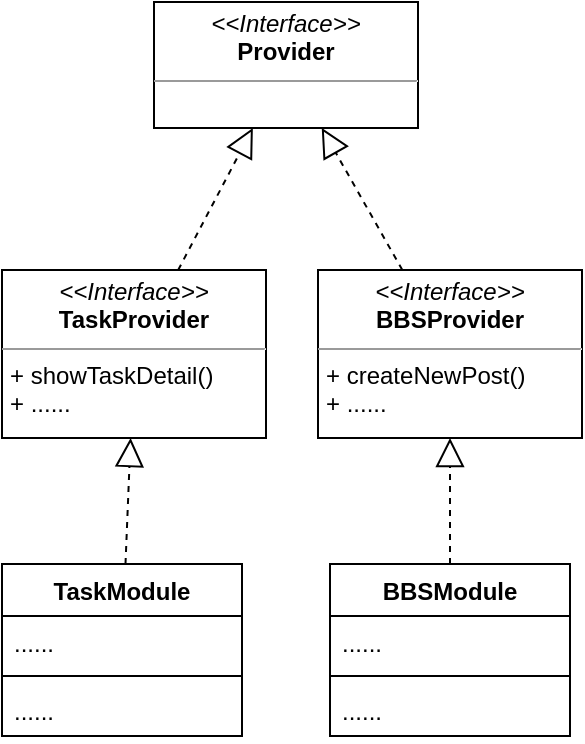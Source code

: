 <mxfile version="17.4.6" type="device"><diagram id="rFraOQ9Nu_gde97Czt9_" name="Page-1"><mxGraphModel dx="1065" dy="661" grid="0" gridSize="10" guides="1" tooltips="1" connect="1" arrows="1" fold="1" page="1" pageScale="1" pageWidth="827" pageHeight="1169" background="none" math="0" shadow="0"><root><mxCell id="0"/><mxCell id="1" parent="0"/><mxCell id="Z9t_vfdlGxZXdkDOSckP-47" value="TaskModule" style="swimlane;fontStyle=1;align=center;verticalAlign=top;childLayout=stackLayout;horizontal=1;startSize=26;horizontalStack=0;resizeParent=1;resizeParentMax=0;resizeLast=0;collapsible=1;marginBottom=0;" vertex="1" parent="1"><mxGeometry x="272" y="648" width="120" height="86" as="geometry"/></mxCell><mxCell id="Z9t_vfdlGxZXdkDOSckP-48" value="......" style="text;strokeColor=none;fillColor=none;align=left;verticalAlign=top;spacingLeft=4;spacingRight=4;overflow=hidden;rotatable=0;points=[[0,0.5],[1,0.5]];portConstraint=eastwest;" vertex="1" parent="Z9t_vfdlGxZXdkDOSckP-47"><mxGeometry y="26" width="120" height="26" as="geometry"/></mxCell><mxCell id="Z9t_vfdlGxZXdkDOSckP-49" value="" style="line;strokeWidth=1;fillColor=none;align=left;verticalAlign=middle;spacingTop=-1;spacingLeft=3;spacingRight=3;rotatable=0;labelPosition=right;points=[];portConstraint=eastwest;" vertex="1" parent="Z9t_vfdlGxZXdkDOSckP-47"><mxGeometry y="52" width="120" height="8" as="geometry"/></mxCell><mxCell id="Z9t_vfdlGxZXdkDOSckP-50" value="......" style="text;strokeColor=none;fillColor=none;align=left;verticalAlign=top;spacingLeft=4;spacingRight=4;overflow=hidden;rotatable=0;points=[[0,0.5],[1,0.5]];portConstraint=eastwest;" vertex="1" parent="Z9t_vfdlGxZXdkDOSckP-47"><mxGeometry y="60" width="120" height="26" as="geometry"/></mxCell><mxCell id="Z9t_vfdlGxZXdkDOSckP-51" value="BBSModule" style="swimlane;fontStyle=1;align=center;verticalAlign=top;childLayout=stackLayout;horizontal=1;startSize=26;horizontalStack=0;resizeParent=1;resizeParentMax=0;resizeLast=0;collapsible=1;marginBottom=0;" vertex="1" parent="1"><mxGeometry x="436" y="648" width="120" height="86" as="geometry"/></mxCell><mxCell id="Z9t_vfdlGxZXdkDOSckP-52" value="......" style="text;strokeColor=none;fillColor=none;align=left;verticalAlign=top;spacingLeft=4;spacingRight=4;overflow=hidden;rotatable=0;points=[[0,0.5],[1,0.5]];portConstraint=eastwest;" vertex="1" parent="Z9t_vfdlGxZXdkDOSckP-51"><mxGeometry y="26" width="120" height="26" as="geometry"/></mxCell><mxCell id="Z9t_vfdlGxZXdkDOSckP-53" value="" style="line;strokeWidth=1;fillColor=none;align=left;verticalAlign=middle;spacingTop=-1;spacingLeft=3;spacingRight=3;rotatable=0;labelPosition=right;points=[];portConstraint=eastwest;" vertex="1" parent="Z9t_vfdlGxZXdkDOSckP-51"><mxGeometry y="52" width="120" height="8" as="geometry"/></mxCell><mxCell id="Z9t_vfdlGxZXdkDOSckP-54" value="......" style="text;strokeColor=none;fillColor=none;align=left;verticalAlign=top;spacingLeft=4;spacingRight=4;overflow=hidden;rotatable=0;points=[[0,0.5],[1,0.5]];portConstraint=eastwest;" vertex="1" parent="Z9t_vfdlGxZXdkDOSckP-51"><mxGeometry y="60" width="120" height="26" as="geometry"/></mxCell><mxCell id="Z9t_vfdlGxZXdkDOSckP-64" value="&lt;p style=&quot;margin: 0px ; margin-top: 4px ; text-align: center&quot;&gt;&lt;i&gt;&amp;lt;&amp;lt;Interface&amp;gt;&amp;gt;&lt;/i&gt;&lt;br&gt;&lt;b&gt;TaskProvider&lt;/b&gt;&lt;/p&gt;&lt;hr size=&quot;1&quot;&gt;&lt;p style=&quot;margin: 0px ; margin-left: 4px&quot;&gt;+ showTaskDetail()&lt;/p&gt;&lt;p style=&quot;margin: 0px ; margin-left: 4px&quot;&gt;+ ......&lt;/p&gt;" style="verticalAlign=top;align=left;overflow=fill;fontSize=12;fontFamily=Helvetica;html=1;" vertex="1" parent="1"><mxGeometry x="272" y="501" width="132" height="84" as="geometry"/></mxCell><mxCell id="Z9t_vfdlGxZXdkDOSckP-65" value="&lt;p style=&quot;margin: 0px ; margin-top: 4px ; text-align: center&quot;&gt;&lt;i&gt;&amp;lt;&amp;lt;Interface&amp;gt;&amp;gt;&lt;/i&gt;&lt;br&gt;&lt;b&gt;BBSProvider&lt;/b&gt;&lt;/p&gt;&lt;hr size=&quot;1&quot;&gt;&lt;p style=&quot;margin: 0px ; margin-left: 4px&quot;&gt;+ createNewPost()&lt;/p&gt;&lt;p style=&quot;margin: 0px ; margin-left: 4px&quot;&gt;+ ......&lt;/p&gt;" style="verticalAlign=top;align=left;overflow=fill;fontSize=12;fontFamily=Helvetica;html=1;" vertex="1" parent="1"><mxGeometry x="430" y="501" width="132" height="84" as="geometry"/></mxCell><mxCell id="Z9t_vfdlGxZXdkDOSckP-66" value="" style="endArrow=block;dashed=1;endFill=0;endSize=12;html=1;rounded=0;" edge="1" parent="1" source="Z9t_vfdlGxZXdkDOSckP-47" target="Z9t_vfdlGxZXdkDOSckP-64"><mxGeometry width="160" relative="1" as="geometry"><mxPoint x="392.828" y="658" as="sourcePoint"/><mxPoint x="514.579" y="555" as="targetPoint"/></mxGeometry></mxCell><mxCell id="Z9t_vfdlGxZXdkDOSckP-67" value="" style="endArrow=block;dashed=1;endFill=0;endSize=12;html=1;rounded=0;" edge="1" parent="1" source="Z9t_vfdlGxZXdkDOSckP-51" target="Z9t_vfdlGxZXdkDOSckP-65"><mxGeometry width="160" relative="1" as="geometry"><mxPoint x="521.656" y="658" as="sourcePoint"/><mxPoint x="559.157" y="555" as="targetPoint"/></mxGeometry></mxCell><mxCell id="Z9t_vfdlGxZXdkDOSckP-68" value="&lt;p style=&quot;margin: 0px ; margin-top: 4px ; text-align: center&quot;&gt;&lt;i&gt;&amp;lt;&amp;lt;Interface&amp;gt;&amp;gt;&lt;/i&gt;&lt;br&gt;&lt;b&gt;Provider&lt;/b&gt;&lt;/p&gt;&lt;hr size=&quot;1&quot;&gt;&lt;p style=&quot;margin: 0px ; margin-left: 4px&quot;&gt;&lt;br&gt;&lt;/p&gt;" style="verticalAlign=top;align=left;overflow=fill;fontSize=12;fontFamily=Helvetica;html=1;" vertex="1" parent="1"><mxGeometry x="348" y="367" width="132" height="63" as="geometry"/></mxCell><mxCell id="Z9t_vfdlGxZXdkDOSckP-69" value="" style="endArrow=block;dashed=1;endFill=0;endSize=12;html=1;rounded=0;" edge="1" parent="1" source="Z9t_vfdlGxZXdkDOSckP-64" target="Z9t_vfdlGxZXdkDOSckP-68"><mxGeometry width="160" relative="1" as="geometry"><mxPoint x="382" y="476" as="sourcePoint"/><mxPoint x="542" y="476" as="targetPoint"/></mxGeometry></mxCell><mxCell id="Z9t_vfdlGxZXdkDOSckP-70" value="" style="endArrow=block;dashed=1;endFill=0;endSize=12;html=1;rounded=0;" edge="1" parent="1" source="Z9t_vfdlGxZXdkDOSckP-65" target="Z9t_vfdlGxZXdkDOSckP-68"><mxGeometry width="160" relative="1" as="geometry"><mxPoint x="367.114" y="511" as="sourcePoint"/><mxPoint x="404.886" y="428" as="targetPoint"/></mxGeometry></mxCell></root></mxGraphModel></diagram></mxfile>